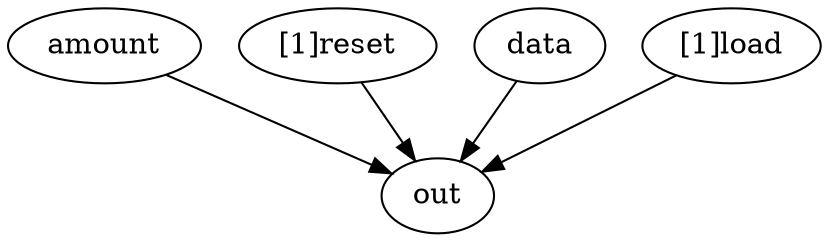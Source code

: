 strict digraph "" {
	amount	[complexity=6,
		importance=0.999998926258,
		rank=0.16666648771];
	out	[complexity=0,
		importance=0.428570815005,
		rank=0.0];
	amount -> out;
	"[1]reset"	[complexity=1,
		importance=1.85714055627,
		rank=1.85714055627];
	"[1]reset" -> out;
	data	[complexity=8,
		importance=1.42856974126,
		rank=0.178571217658];
	data -> out;
	"[1]load"	[complexity=1,
		importance=1.42856974126,
		rank=1.42856974126];
	"[1]load" -> out;
}
